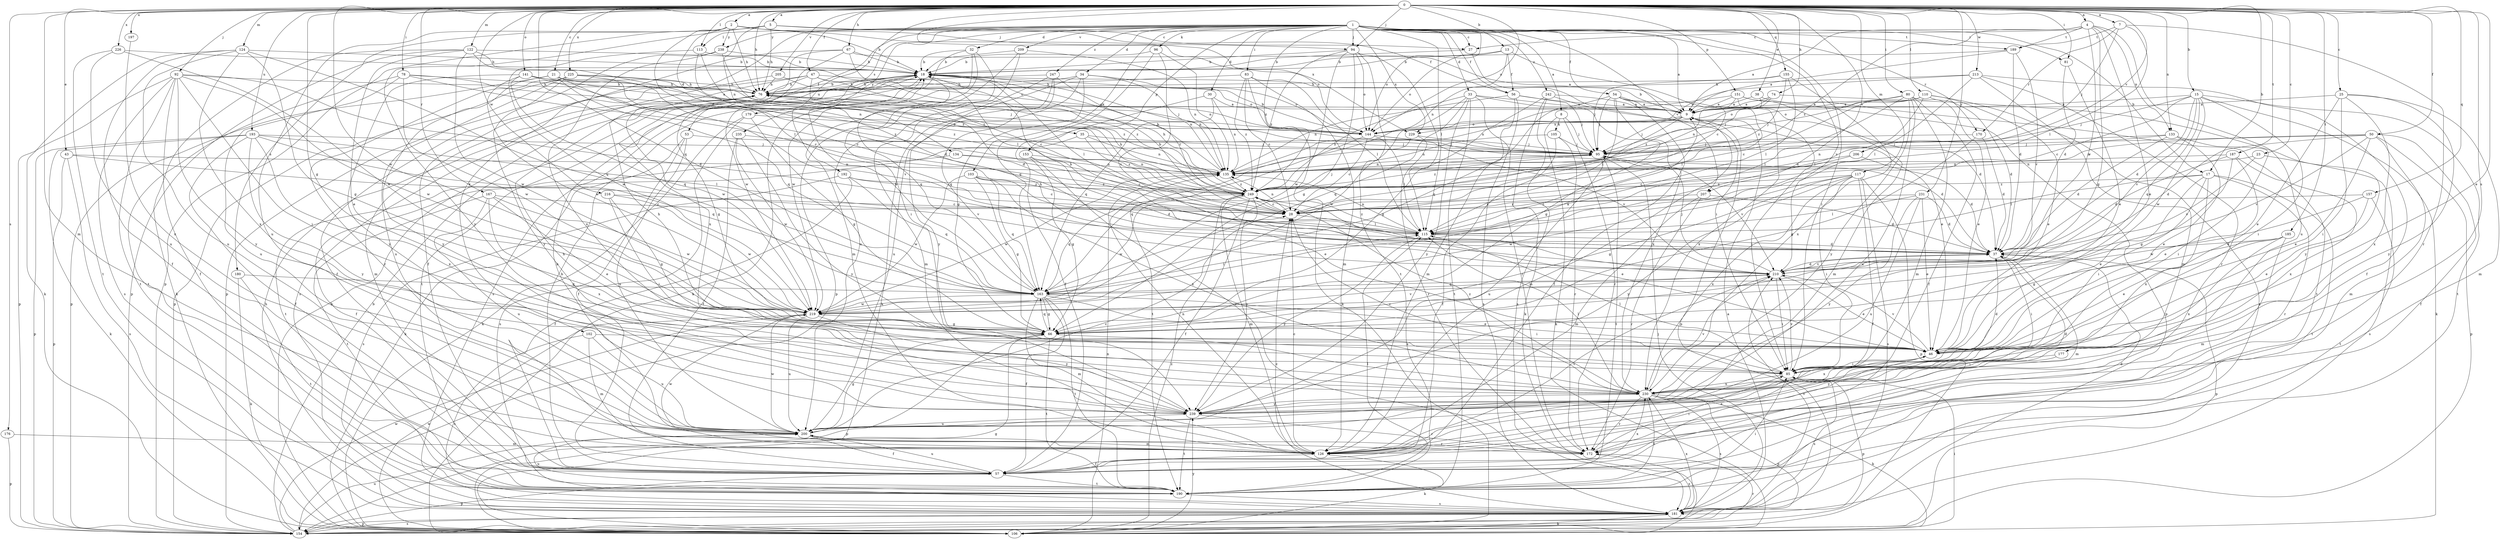 strict digraph  {
0;
1;
2;
4;
5;
7;
8;
9;
13;
15;
17;
18;
21;
23;
25;
27;
28;
30;
32;
33;
34;
35;
37;
38;
43;
46;
47;
50;
53;
54;
56;
57;
66;
67;
74;
76;
78;
80;
81;
83;
85;
92;
94;
95;
96;
102;
103;
105;
106;
110;
113;
115;
117;
122;
124;
126;
133;
134;
135;
141;
144;
151;
153;
154;
155;
157;
163;
167;
170;
172;
176;
177;
179;
180;
181;
185;
187;
189;
190;
192;
193;
197;
200;
205;
206;
207;
209;
210;
213;
216;
219;
225;
226;
229;
230;
231;
235;
238;
239;
242;
247;
249;
0 -> 2  [label=a];
0 -> 4  [label=a];
0 -> 5  [label=a];
0 -> 7  [label=a];
0 -> 13  [label=b];
0 -> 15  [label=b];
0 -> 17  [label=b];
0 -> 21  [label=c];
0 -> 23  [label=c];
0 -> 25  [label=c];
0 -> 38  [label=e];
0 -> 43  [label=e];
0 -> 46  [label=e];
0 -> 47  [label=f];
0 -> 50  [label=f];
0 -> 66  [label=g];
0 -> 67  [label=h];
0 -> 74  [label=h];
0 -> 76  [label=h];
0 -> 78  [label=i];
0 -> 80  [label=i];
0 -> 81  [label=i];
0 -> 92  [label=j];
0 -> 94  [label=j];
0 -> 110  [label=l];
0 -> 113  [label=l];
0 -> 117  [label=m];
0 -> 122  [label=m];
0 -> 124  [label=m];
0 -> 126  [label=m];
0 -> 133  [label=n];
0 -> 141  [label=o];
0 -> 144  [label=o];
0 -> 151  [label=p];
0 -> 155  [label=q];
0 -> 157  [label=q];
0 -> 163  [label=q];
0 -> 167  [label=r];
0 -> 176  [label=s];
0 -> 177  [label=s];
0 -> 185  [label=t];
0 -> 187  [label=t];
0 -> 192  [label=u];
0 -> 193  [label=u];
0 -> 197  [label=u];
0 -> 205  [label=v];
0 -> 206  [label=v];
0 -> 207  [label=v];
0 -> 213  [label=w];
0 -> 216  [label=w];
0 -> 219  [label=w];
0 -> 225  [label=x];
0 -> 226  [label=x];
0 -> 229  [label=x];
0 -> 231  [label=y];
1 -> 8  [label=a];
1 -> 9  [label=a];
1 -> 17  [label=b];
1 -> 27  [label=c];
1 -> 30  [label=d];
1 -> 32  [label=d];
1 -> 33  [label=d];
1 -> 34  [label=d];
1 -> 53  [label=f];
1 -> 54  [label=f];
1 -> 56  [label=f];
1 -> 81  [label=i];
1 -> 83  [label=i];
1 -> 85  [label=i];
1 -> 94  [label=j];
1 -> 96  [label=k];
1 -> 102  [label=k];
1 -> 103  [label=k];
1 -> 113  [label=l];
1 -> 115  [label=l];
1 -> 144  [label=o];
1 -> 153  [label=p];
1 -> 170  [label=r];
1 -> 179  [label=s];
1 -> 207  [label=v];
1 -> 209  [label=v];
1 -> 210  [label=v];
1 -> 229  [label=x];
1 -> 235  [label=y];
1 -> 238  [label=y];
1 -> 242  [label=z];
1 -> 247  [label=z];
1 -> 249  [label=z];
2 -> 18  [label=b];
2 -> 35  [label=d];
2 -> 76  [label=h];
2 -> 94  [label=j];
2 -> 115  [label=l];
2 -> 144  [label=o];
2 -> 180  [label=s];
2 -> 200  [label=u];
2 -> 238  [label=y];
4 -> 9  [label=a];
4 -> 27  [label=c];
4 -> 46  [label=e];
4 -> 66  [label=g];
4 -> 133  [label=n];
4 -> 189  [label=t];
4 -> 200  [label=u];
4 -> 210  [label=v];
4 -> 249  [label=z];
5 -> 27  [label=c];
5 -> 56  [label=f];
5 -> 76  [label=h];
5 -> 134  [label=n];
5 -> 154  [label=p];
5 -> 189  [label=t];
5 -> 239  [label=y];
7 -> 95  [label=j];
7 -> 115  [label=l];
7 -> 170  [label=r];
7 -> 172  [label=r];
7 -> 189  [label=t];
8 -> 95  [label=j];
8 -> 105  [label=k];
8 -> 106  [label=k];
8 -> 172  [label=r];
9 -> 18  [label=b];
9 -> 28  [label=c];
9 -> 85  [label=i];
9 -> 95  [label=j];
9 -> 126  [label=m];
9 -> 144  [label=o];
9 -> 154  [label=p];
9 -> 229  [label=x];
13 -> 18  [label=b];
13 -> 28  [label=c];
13 -> 56  [label=f];
13 -> 135  [label=n];
13 -> 144  [label=o];
15 -> 9  [label=a];
15 -> 28  [label=c];
15 -> 37  [label=d];
15 -> 85  [label=i];
15 -> 95  [label=j];
15 -> 106  [label=k];
15 -> 163  [label=q];
15 -> 190  [label=t];
15 -> 210  [label=v];
15 -> 219  [label=w];
17 -> 46  [label=e];
17 -> 85  [label=i];
17 -> 115  [label=l];
17 -> 172  [label=r];
17 -> 190  [label=t];
17 -> 230  [label=x];
17 -> 249  [label=z];
18 -> 76  [label=h];
18 -> 115  [label=l];
18 -> 135  [label=n];
18 -> 163  [label=q];
18 -> 181  [label=s];
18 -> 190  [label=t];
21 -> 28  [label=c];
21 -> 76  [label=h];
21 -> 95  [label=j];
21 -> 154  [label=p];
21 -> 163  [label=q];
21 -> 239  [label=y];
21 -> 249  [label=z];
23 -> 135  [label=n];
23 -> 181  [label=s];
23 -> 210  [label=v];
25 -> 9  [label=a];
25 -> 46  [label=e];
25 -> 85  [label=i];
25 -> 126  [label=m];
25 -> 230  [label=x];
25 -> 239  [label=y];
27 -> 18  [label=b];
27 -> 85  [label=i];
28 -> 18  [label=b];
28 -> 115  [label=l];
28 -> 135  [label=n];
30 -> 9  [label=a];
30 -> 57  [label=f];
30 -> 135  [label=n];
30 -> 163  [label=q];
32 -> 18  [label=b];
32 -> 85  [label=i];
32 -> 106  [label=k];
32 -> 126  [label=m];
32 -> 219  [label=w];
33 -> 9  [label=a];
33 -> 163  [label=q];
33 -> 172  [label=r];
33 -> 190  [label=t];
33 -> 219  [label=w];
33 -> 230  [label=x];
33 -> 239  [label=y];
33 -> 249  [label=z];
34 -> 66  [label=g];
34 -> 76  [label=h];
34 -> 106  [label=k];
34 -> 135  [label=n];
34 -> 144  [label=o];
34 -> 200  [label=u];
35 -> 95  [label=j];
35 -> 135  [label=n];
35 -> 190  [label=t];
35 -> 249  [label=z];
37 -> 18  [label=b];
37 -> 85  [label=i];
37 -> 126  [label=m];
37 -> 154  [label=p];
37 -> 210  [label=v];
38 -> 9  [label=a];
38 -> 135  [label=n];
38 -> 190  [label=t];
43 -> 135  [label=n];
43 -> 154  [label=p];
43 -> 181  [label=s];
43 -> 210  [label=v];
46 -> 85  [label=i];
46 -> 210  [label=v];
46 -> 230  [label=x];
47 -> 28  [label=c];
47 -> 37  [label=d];
47 -> 57  [label=f];
47 -> 76  [label=h];
47 -> 144  [label=o];
47 -> 219  [label=w];
47 -> 249  [label=z];
50 -> 37  [label=d];
50 -> 46  [label=e];
50 -> 57  [label=f];
50 -> 95  [label=j];
50 -> 126  [label=m];
50 -> 135  [label=n];
50 -> 154  [label=p];
50 -> 210  [label=v];
53 -> 95  [label=j];
53 -> 106  [label=k];
53 -> 181  [label=s];
53 -> 200  [label=u];
54 -> 9  [label=a];
54 -> 37  [label=d];
54 -> 57  [label=f];
54 -> 66  [label=g];
54 -> 95  [label=j];
54 -> 115  [label=l];
54 -> 163  [label=q];
54 -> 230  [label=x];
56 -> 9  [label=a];
56 -> 95  [label=j];
56 -> 126  [label=m];
56 -> 135  [label=n];
56 -> 181  [label=s];
57 -> 18  [label=b];
57 -> 37  [label=d];
57 -> 154  [label=p];
57 -> 190  [label=t];
57 -> 200  [label=u];
57 -> 230  [label=x];
66 -> 46  [label=e];
66 -> 76  [label=h];
66 -> 154  [label=p];
66 -> 163  [label=q];
66 -> 190  [label=t];
67 -> 9  [label=a];
67 -> 18  [label=b];
67 -> 57  [label=f];
67 -> 115  [label=l];
67 -> 219  [label=w];
67 -> 230  [label=x];
74 -> 9  [label=a];
74 -> 95  [label=j];
74 -> 144  [label=o];
74 -> 239  [label=y];
76 -> 9  [label=a];
76 -> 18  [label=b];
76 -> 66  [label=g];
76 -> 126  [label=m];
78 -> 28  [label=c];
78 -> 76  [label=h];
78 -> 144  [label=o];
78 -> 190  [label=t];
78 -> 200  [label=u];
78 -> 219  [label=w];
80 -> 9  [label=a];
80 -> 46  [label=e];
80 -> 57  [label=f];
80 -> 95  [label=j];
80 -> 115  [label=l];
80 -> 126  [label=m];
80 -> 200  [label=u];
80 -> 239  [label=y];
81 -> 37  [label=d];
81 -> 46  [label=e];
83 -> 28  [label=c];
83 -> 76  [label=h];
83 -> 106  [label=k];
83 -> 115  [label=l];
83 -> 126  [label=m];
83 -> 249  [label=z];
85 -> 37  [label=d];
85 -> 115  [label=l];
85 -> 154  [label=p];
85 -> 181  [label=s];
85 -> 210  [label=v];
85 -> 230  [label=x];
92 -> 37  [label=d];
92 -> 57  [label=f];
92 -> 76  [label=h];
92 -> 85  [label=i];
92 -> 154  [label=p];
92 -> 181  [label=s];
92 -> 190  [label=t];
92 -> 219  [label=w];
92 -> 239  [label=y];
94 -> 18  [label=b];
94 -> 66  [label=g];
94 -> 115  [label=l];
94 -> 144  [label=o];
94 -> 190  [label=t];
94 -> 219  [label=w];
94 -> 249  [label=z];
95 -> 135  [label=n];
95 -> 190  [label=t];
95 -> 200  [label=u];
95 -> 210  [label=v];
95 -> 249  [label=z];
96 -> 18  [label=b];
96 -> 135  [label=n];
96 -> 163  [label=q];
96 -> 210  [label=v];
102 -> 46  [label=e];
102 -> 126  [label=m];
102 -> 181  [label=s];
102 -> 200  [label=u];
103 -> 37  [label=d];
103 -> 66  [label=g];
103 -> 163  [label=q];
103 -> 219  [label=w];
103 -> 230  [label=x];
103 -> 249  [label=z];
105 -> 57  [label=f];
105 -> 95  [label=j];
105 -> 135  [label=n];
105 -> 172  [label=r];
106 -> 18  [label=b];
106 -> 66  [label=g];
106 -> 85  [label=i];
106 -> 135  [label=n];
106 -> 219  [label=w];
106 -> 239  [label=y];
106 -> 249  [label=z];
110 -> 9  [label=a];
110 -> 28  [label=c];
110 -> 37  [label=d];
110 -> 46  [label=e];
110 -> 115  [label=l];
110 -> 144  [label=o];
110 -> 181  [label=s];
113 -> 18  [label=b];
113 -> 37  [label=d];
113 -> 219  [label=w];
113 -> 249  [label=z];
115 -> 37  [label=d];
115 -> 135  [label=n];
115 -> 239  [label=y];
115 -> 249  [label=z];
117 -> 57  [label=f];
117 -> 66  [label=g];
117 -> 85  [label=i];
117 -> 154  [label=p];
117 -> 181  [label=s];
117 -> 219  [label=w];
117 -> 230  [label=x];
117 -> 239  [label=y];
117 -> 249  [label=z];
122 -> 18  [label=b];
122 -> 46  [label=e];
122 -> 106  [label=k];
122 -> 135  [label=n];
122 -> 144  [label=o];
122 -> 154  [label=p];
122 -> 219  [label=w];
124 -> 18  [label=b];
124 -> 57  [label=f];
124 -> 66  [label=g];
124 -> 106  [label=k];
124 -> 163  [label=q];
124 -> 200  [label=u];
124 -> 230  [label=x];
126 -> 18  [label=b];
126 -> 28  [label=c];
126 -> 46  [label=e];
126 -> 57  [label=f];
126 -> 106  [label=k];
126 -> 135  [label=n];
126 -> 210  [label=v];
126 -> 219  [label=w];
133 -> 37  [label=d];
133 -> 46  [label=e];
133 -> 85  [label=i];
133 -> 95  [label=j];
133 -> 135  [label=n];
134 -> 28  [label=c];
134 -> 57  [label=f];
134 -> 135  [label=n];
135 -> 18  [label=b];
135 -> 76  [label=h];
135 -> 219  [label=w];
135 -> 249  [label=z];
141 -> 9  [label=a];
141 -> 76  [label=h];
141 -> 163  [label=q];
141 -> 219  [label=w];
141 -> 239  [label=y];
141 -> 249  [label=z];
144 -> 18  [label=b];
144 -> 28  [label=c];
144 -> 37  [label=d];
144 -> 115  [label=l];
144 -> 163  [label=q];
144 -> 210  [label=v];
151 -> 9  [label=a];
151 -> 115  [label=l];
151 -> 126  [label=m];
151 -> 135  [label=n];
151 -> 154  [label=p];
151 -> 249  [label=z];
153 -> 46  [label=e];
153 -> 66  [label=g];
153 -> 135  [label=n];
153 -> 172  [label=r];
154 -> 18  [label=b];
154 -> 172  [label=r];
154 -> 181  [label=s];
154 -> 200  [label=u];
154 -> 219  [label=w];
155 -> 76  [label=h];
155 -> 95  [label=j];
155 -> 115  [label=l];
155 -> 230  [label=x];
155 -> 249  [label=z];
157 -> 28  [label=c];
157 -> 46  [label=e];
157 -> 190  [label=t];
157 -> 219  [label=w];
163 -> 9  [label=a];
163 -> 18  [label=b];
163 -> 46  [label=e];
163 -> 57  [label=f];
163 -> 66  [label=g];
163 -> 85  [label=i];
163 -> 115  [label=l];
163 -> 126  [label=m];
163 -> 190  [label=t];
163 -> 219  [label=w];
167 -> 28  [label=c];
167 -> 46  [label=e];
167 -> 190  [label=t];
167 -> 200  [label=u];
167 -> 219  [label=w];
167 -> 230  [label=x];
170 -> 37  [label=d];
170 -> 66  [label=g];
170 -> 95  [label=j];
172 -> 85  [label=i];
172 -> 181  [label=s];
176 -> 126  [label=m];
176 -> 154  [label=p];
177 -> 85  [label=i];
177 -> 239  [label=y];
179 -> 57  [label=f];
179 -> 66  [label=g];
179 -> 106  [label=k];
179 -> 144  [label=o];
180 -> 106  [label=k];
180 -> 163  [label=q];
180 -> 190  [label=t];
181 -> 9  [label=a];
181 -> 28  [label=c];
181 -> 76  [label=h];
181 -> 95  [label=j];
181 -> 106  [label=k];
181 -> 154  [label=p];
181 -> 210  [label=v];
181 -> 230  [label=x];
185 -> 37  [label=d];
185 -> 46  [label=e];
185 -> 66  [label=g];
185 -> 126  [label=m];
185 -> 230  [label=x];
187 -> 37  [label=d];
187 -> 46  [label=e];
187 -> 66  [label=g];
187 -> 135  [label=n];
187 -> 230  [label=x];
189 -> 9  [label=a];
189 -> 18  [label=b];
189 -> 37  [label=d];
189 -> 210  [label=v];
190 -> 85  [label=i];
190 -> 115  [label=l];
190 -> 181  [label=s];
190 -> 200  [label=u];
192 -> 28  [label=c];
192 -> 57  [label=f];
192 -> 163  [label=q];
192 -> 181  [label=s];
192 -> 249  [label=z];
193 -> 57  [label=f];
193 -> 95  [label=j];
193 -> 106  [label=k];
193 -> 115  [label=l];
193 -> 154  [label=p];
193 -> 163  [label=q];
193 -> 230  [label=x];
193 -> 239  [label=y];
197 -> 200  [label=u];
200 -> 28  [label=c];
200 -> 57  [label=f];
200 -> 66  [label=g];
200 -> 126  [label=m];
200 -> 172  [label=r];
200 -> 219  [label=w];
205 -> 76  [label=h];
205 -> 181  [label=s];
205 -> 249  [label=z];
206 -> 28  [label=c];
206 -> 37  [label=d];
206 -> 135  [label=n];
207 -> 28  [label=c];
207 -> 37  [label=d];
207 -> 126  [label=m];
207 -> 172  [label=r];
209 -> 18  [label=b];
209 -> 135  [label=n];
209 -> 154  [label=p];
209 -> 200  [label=u];
210 -> 37  [label=d];
210 -> 46  [label=e];
210 -> 76  [label=h];
210 -> 85  [label=i];
210 -> 95  [label=j];
210 -> 163  [label=q];
213 -> 57  [label=f];
213 -> 76  [label=h];
213 -> 115  [label=l];
213 -> 126  [label=m];
213 -> 144  [label=o];
213 -> 172  [label=r];
216 -> 28  [label=c];
216 -> 66  [label=g];
216 -> 85  [label=i];
216 -> 219  [label=w];
219 -> 66  [label=g];
219 -> 200  [label=u];
219 -> 210  [label=v];
219 -> 239  [label=y];
225 -> 76  [label=h];
225 -> 95  [label=j];
225 -> 154  [label=p];
225 -> 172  [label=r];
225 -> 200  [label=u];
225 -> 210  [label=v];
225 -> 239  [label=y];
226 -> 18  [label=b];
226 -> 190  [label=t];
226 -> 200  [label=u];
226 -> 219  [label=w];
229 -> 95  [label=j];
229 -> 172  [label=r];
229 -> 190  [label=t];
230 -> 28  [label=c];
230 -> 106  [label=k];
230 -> 115  [label=l];
230 -> 154  [label=p];
230 -> 172  [label=r];
230 -> 181  [label=s];
230 -> 190  [label=t];
230 -> 210  [label=v];
230 -> 239  [label=y];
230 -> 249  [label=z];
231 -> 28  [label=c];
231 -> 37  [label=d];
231 -> 46  [label=e];
231 -> 115  [label=l];
231 -> 200  [label=u];
231 -> 239  [label=y];
235 -> 57  [label=f];
235 -> 95  [label=j];
235 -> 219  [label=w];
235 -> 239  [label=y];
238 -> 18  [label=b];
238 -> 154  [label=p];
238 -> 230  [label=x];
238 -> 249  [label=z];
239 -> 37  [label=d];
239 -> 76  [label=h];
239 -> 172  [label=r];
239 -> 190  [label=t];
239 -> 200  [label=u];
242 -> 9  [label=a];
242 -> 46  [label=e];
242 -> 66  [label=g];
242 -> 106  [label=k];
242 -> 181  [label=s];
247 -> 28  [label=c];
247 -> 76  [label=h];
247 -> 126  [label=m];
247 -> 163  [label=q];
247 -> 239  [label=y];
249 -> 28  [label=c];
249 -> 46  [label=e];
249 -> 57  [label=f];
249 -> 76  [label=h];
249 -> 95  [label=j];
249 -> 126  [label=m];
249 -> 163  [label=q];
249 -> 219  [label=w];
249 -> 239  [label=y];
}
